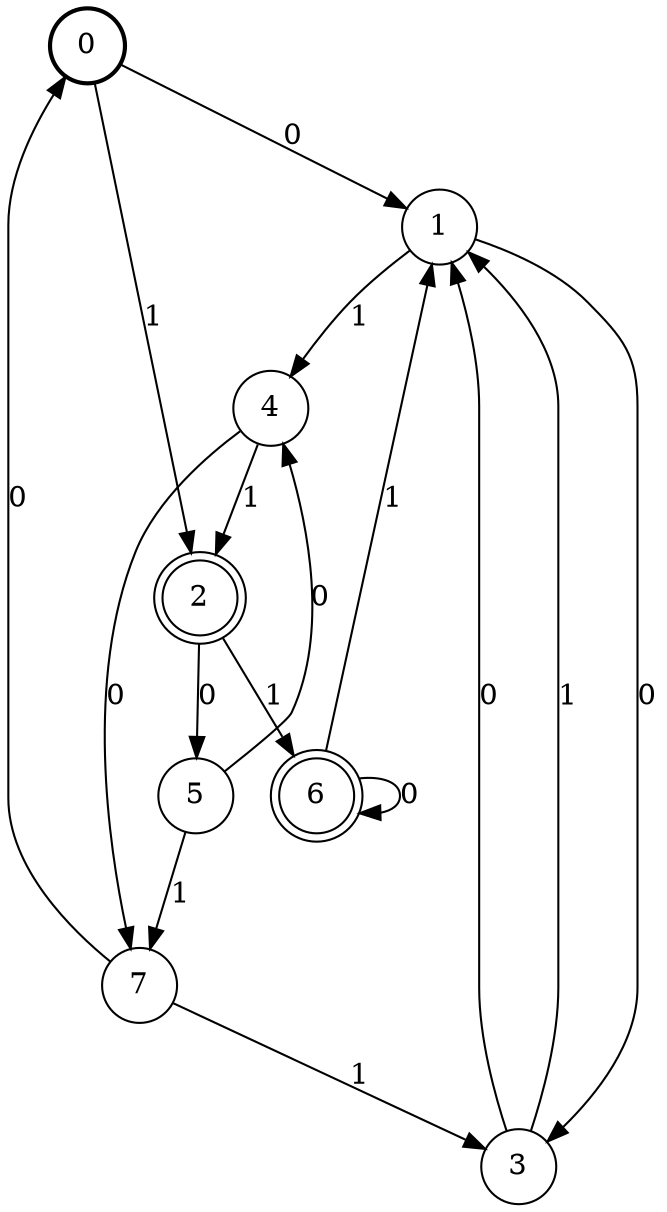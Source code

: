digraph Automat {
    node [shape = circle];
    0 [style = "bold"];
    0 -> 1 [label = "0"];
    0 -> 2 [label = "1"];
    1 -> 3 [label = "0"];
    1 -> 4 [label = "1"];
    2 [peripheries=2]
    2 -> 5 [label = "0"];
    2 -> 6 [label = "1"];
    3 -> 1 [label = "0"];
    3 -> 1 [label = "1"];
    4 -> 7 [label = "0"];
    4 -> 2 [label = "1"];
    5 -> 4 [label = "0"];
    5 -> 7 [label = "1"];
    6 [peripheries=2]
    6 -> 6 [label = "0"];
    6 -> 1 [label = "1"];
    7 -> 0 [label = "0"];
    7 -> 3 [label = "1"];
}
